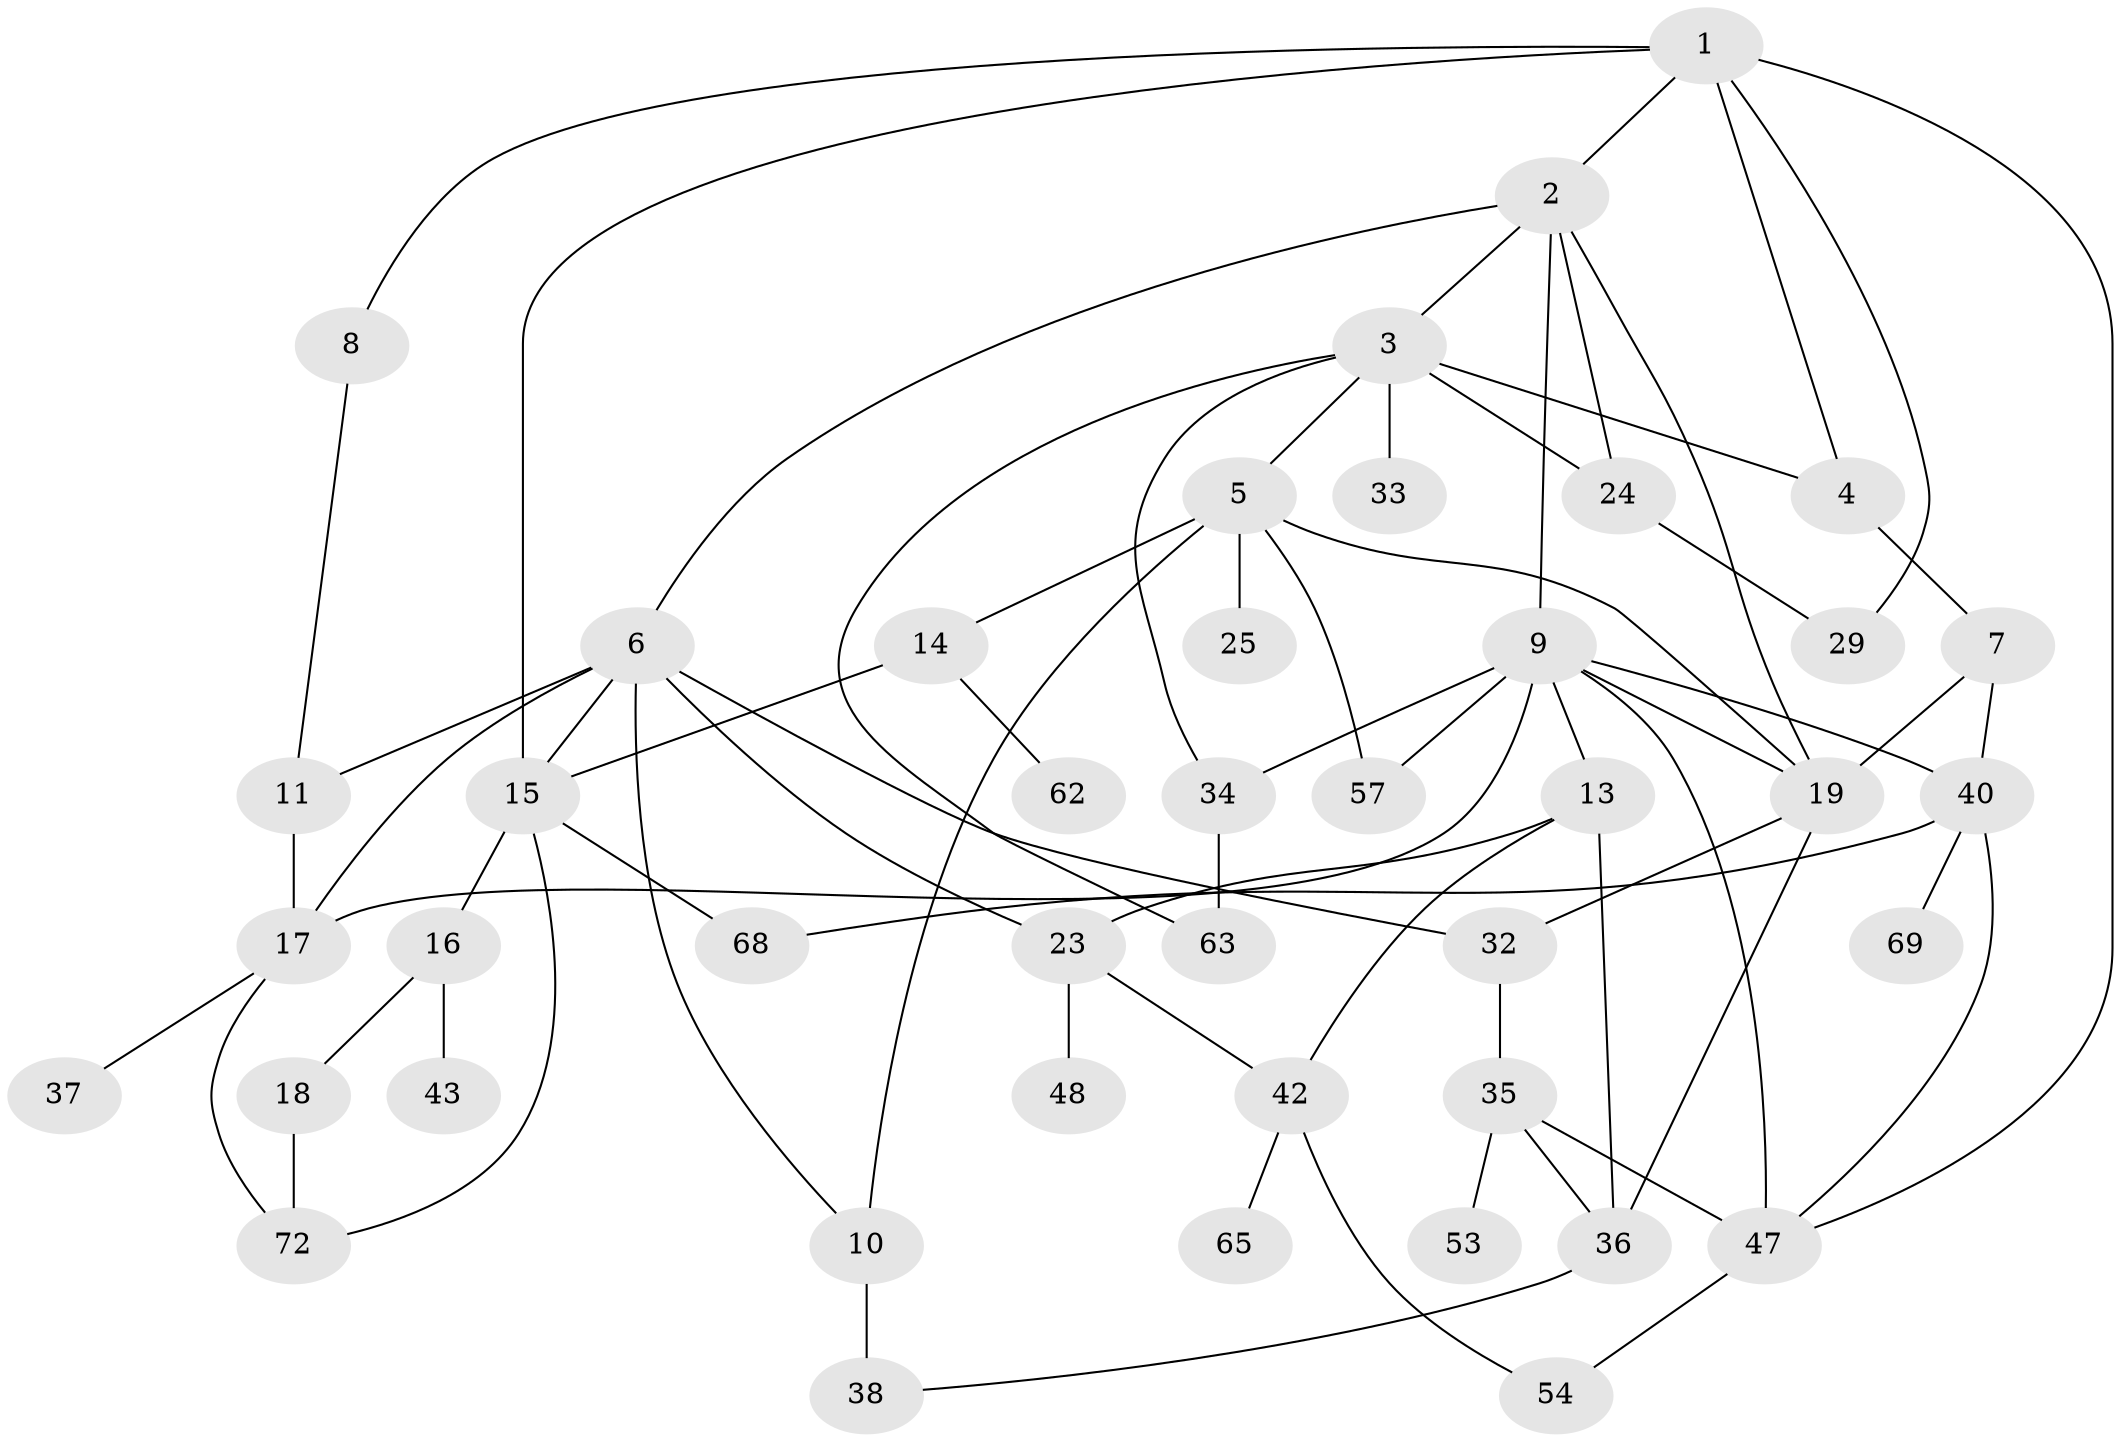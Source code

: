 // original degree distribution, {4: 0.16666666666666666, 6: 0.041666666666666664, 5: 0.08333333333333333, 3: 0.2222222222222222, 7: 0.013888888888888888, 2: 0.2638888888888889, 1: 0.20833333333333334}
// Generated by graph-tools (version 1.1) at 2025/41/03/06/25 10:41:30]
// undirected, 43 vertices, 71 edges
graph export_dot {
graph [start="1"]
  node [color=gray90,style=filled];
  1 [super="+22"];
  2 [super="+46"];
  3 [super="+64"];
  4 [super="+52"];
  5 [super="+21"];
  6 [super="+20"];
  7 [super="+30"];
  8 [super="+49"];
  9 [super="+28"];
  10 [super="+12"];
  11 [super="+59"];
  13 [super="+67"];
  14 [super="+31"];
  15 [super="+27"];
  16 [super="+45"];
  17 [super="+56"];
  18 [super="+26"];
  19 [super="+70"];
  23 [super="+58"];
  24 [super="+50"];
  25;
  29 [super="+61"];
  32;
  33;
  34;
  35 [super="+60"];
  36 [super="+39"];
  37 [super="+66"];
  38 [super="+41"];
  40 [super="+71"];
  42 [super="+44"];
  43;
  47 [super="+51"];
  48;
  53;
  54 [super="+55"];
  57;
  62;
  63;
  65;
  68;
  69;
  72;
  1 -- 2;
  1 -- 4;
  1 -- 8;
  1 -- 29;
  1 -- 47;
  1 -- 15;
  2 -- 3;
  2 -- 6;
  2 -- 9;
  2 -- 24;
  2 -- 19;
  3 -- 5;
  3 -- 33;
  3 -- 4;
  3 -- 34;
  3 -- 63;
  3 -- 24;
  4 -- 7;
  5 -- 10;
  5 -- 14;
  5 -- 19;
  5 -- 25;
  5 -- 57;
  6 -- 15;
  6 -- 17;
  6 -- 32;
  6 -- 23;
  6 -- 10;
  6 -- 11;
  7 -- 40;
  7 -- 19;
  8 -- 11;
  9 -- 13;
  9 -- 34;
  9 -- 57;
  9 -- 19;
  9 -- 40 [weight=2];
  9 -- 17;
  9 -- 47;
  10 -- 38 [weight=2];
  11 -- 17;
  13 -- 36;
  13 -- 42;
  13 -- 23;
  14 -- 15;
  14 -- 62;
  15 -- 16;
  15 -- 72;
  15 -- 68;
  16 -- 18;
  16 -- 43;
  17 -- 37;
  17 -- 72;
  18 -- 72;
  19 -- 32;
  19 -- 36;
  23 -- 48;
  23 -- 42;
  24 -- 29;
  32 -- 35;
  34 -- 63;
  35 -- 53;
  35 -- 36;
  35 -- 47;
  36 -- 38;
  40 -- 69;
  40 -- 68;
  40 -- 47;
  42 -- 65;
  42 -- 54;
  47 -- 54;
}
